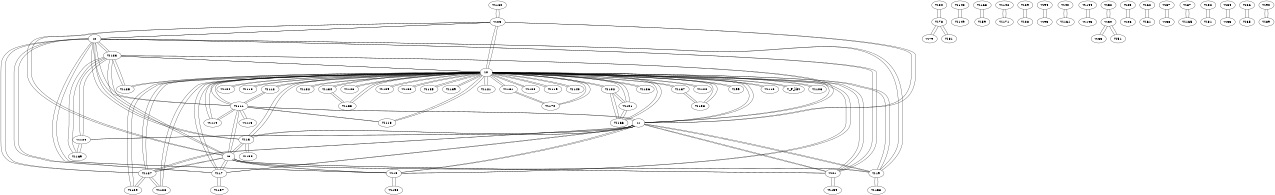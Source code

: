 graph G {
size ="8.5,11";
graph [ dpi = 500 ];
vr160 -- vr23;
r0 -- vr137;
r0 -- r1;
r0 -- vr136;
r0 -- vr113;
r0 -- vr102;
r0 -- vr120;
r0 -- vr19;
r0 -- vr99;
r0 -- vr138;
r0 -- vr166;
r0 -- vr110;
r0 -- vr131;
r0 -- v_P_list;
r0 -- vr103;
r0 -- vr101;
r0 -- vr15;
r0 -- vr129;
r0 -- vr104;
r0 -- vr125;
r0 -- vr118;
r0 -- vr21;
r0 -- vr111;
r0 -- vr17;
r0 -- vr134;
r0 -- vr132;
r0 -- vr128;
r0 -- vr126;
r0 -- vr114;
r0 -- vr127;
r0 -- vr109;
r0 -- vr130;
r0 -- vr135;
r0 -- vr139;
r0 -- vr133;
r0 -- vr121;
r0 -- vr170;
r0 -- vr13;
r0 -- vr100;
r0 -- vr119;
r0 -- vr23;
r0 -- vr123;
r0 -- vr140;
r0 -- vr112;
vr80 -- vr78;
vr120 -- r0;
vr19 -- r3;
vr19 -- r1;
vr19 -- r0;
vr19 -- r2;
vr19 -- vr158;
vr148 -- vr149;
vr163 -- vr59;
vr124 -- r1;
vr124 -- vr169;
vr124 -- vr123;
vr142 -- vr171;
vr79 -- vr78;
vr29 -- vr28;
vr125 -- r0;
vr125 -- vr123;
vr111 -- r3;
vr111 -- r1;
vr111 -- r0;
vr111 -- vr113;
vr111 -- r2;
vr111 -- vr114;
vr111 -- vr115;
vr111 -- vr112;
vr127 -- r3;
vr127 -- vr129;
vr127 -- r1;
vr127 -- r0;
vr127 -- vr128;
vr127 -- r2;
vr94 -- vr93;
vr40 -- vr161;
vr139 -- r0;
vr169 -- vr124;
vr169 -- vr123;
vr170 -- r0;
vr170 -- vr131;
vr93 -- vr94;
vr123 -- r3;
vr123 -- r1;
vr123 -- vr125;
vr123 -- vr169;
vr123 -- r0;
vr123 -- vr124;
vr123 -- r2;
vr140 -- r0;
vr158 -- vr19;
vr156 -- vr15;
vr81 -- vr78;
vr159 -- vr21;
vr157 -- vr17;
vr161 -- vr40;
vr28 -- vr29;
vr136 -- r0;
vr144 -- vr145;
vr78 -- vr79;
vr78 -- vr81;
vr78 -- vr80;
vr52 -- vr50;
vr131 -- vr170;
vr131 -- r0;
vr25 -- vr26;
v_P_list -- r0;
vr50 -- vr53;
vr50 -- vr52;
vr50 -- vr51;
vr101 -- r0;
vr101 -- vr166;
vr101 -- vr102;
vr15 -- r3;
vr15 -- r1;
vr15 -- r0;
vr15 -- r2;
vr15 -- vr156;
vr62 -- vr61;
vr126 -- r0;
vr114 -- vr111;
vr114 -- r0;
vr109 -- r0;
vr130 -- r0;
vr135 -- r0;
vr13 -- r3;
vr13 -- vr155;
vr13 -- r1;
vr13 -- r0;
vr13 -- r2;
vr119 -- r0;
vr112 -- vr111;
vr112 -- r0;
vr61 -- vr62;
vr137 -- vr138;
vr137 -- r0;
vr171 -- vr142;
vr113 -- vr111;
vr113 -- r0;
vr102 -- vr101;
vr102 -- r0;
vr102 -- vr166;
vr51 -- vr50;
vr37 -- vr38;
vr87 -- vr165;
vr166 -- vr101;
vr166 -- r0;
vr166 -- vr102;
vr149 -- vr148;
vr32 -- vr31;
vr145 -- vr144;
vr134 -- vr133;
vr134 -- r0;
vr128 -- r0;
vr128 -- vr127;
vr34 -- vr35;
vr35 -- vr34;
vr66 -- vr65;
vr23 -- r3;
vr23 -- r1;
vr23 -- vr160;
vr23 -- r0;
vr23 -- r2;
r1 -- vr15;
r1 -- vr21;
r1 -- vr111;
r1 -- vr17;
r1 -- r0;
r1 -- vr13;
r1 -- vr124;
r1 -- vr23;
r1 -- vr123;
r1 -- vr127;
r1 -- vr19;
vr31 -- vr32;
vr115 -- vr111;
vr90 -- vr89;
vr89 -- vr90;
vr165 -- vr87;
vr99 -- r0;
vr138 -- vr137;
vr138 -- r0;
vr53 -- vr50;
vr110 -- r0;
vr103 -- r0;
r3 -- vr15;
r3 -- vr21;
r3 -- vr111;
r3 -- vr17;
r3 -- vr13;
r3 -- vr23;
r3 -- vr123;
r3 -- vr127;
r3 -- vr19;
vr155 -- vr13;
vr129 -- r0;
vr129 -- vr127;
vr104 -- r0;
vr118 -- r0;
vr21 -- r3;
vr21 -- vr159;
vr21 -- r1;
vr21 -- r0;
vr21 -- r2;
vr17 -- r3;
vr17 -- r1;
vr17 -- vr157;
vr17 -- r0;
vr17 -- r2;
vr132 -- r0;
vr26 -- vr25;
vr65 -- vr66;
vr133 -- vr134;
vr133 -- r0;
vr121 -- r0;
vr100 -- r0;
vr38 -- vr37;
r2 -- vr15;
r2 -- vr21;
r2 -- vr111;
r2 -- vr17;
r2 -- vr13;
r2 -- vr23;
r2 -- vr123;
r2 -- vr127;
r2 -- vr19;
vr59 -- vr163;
}